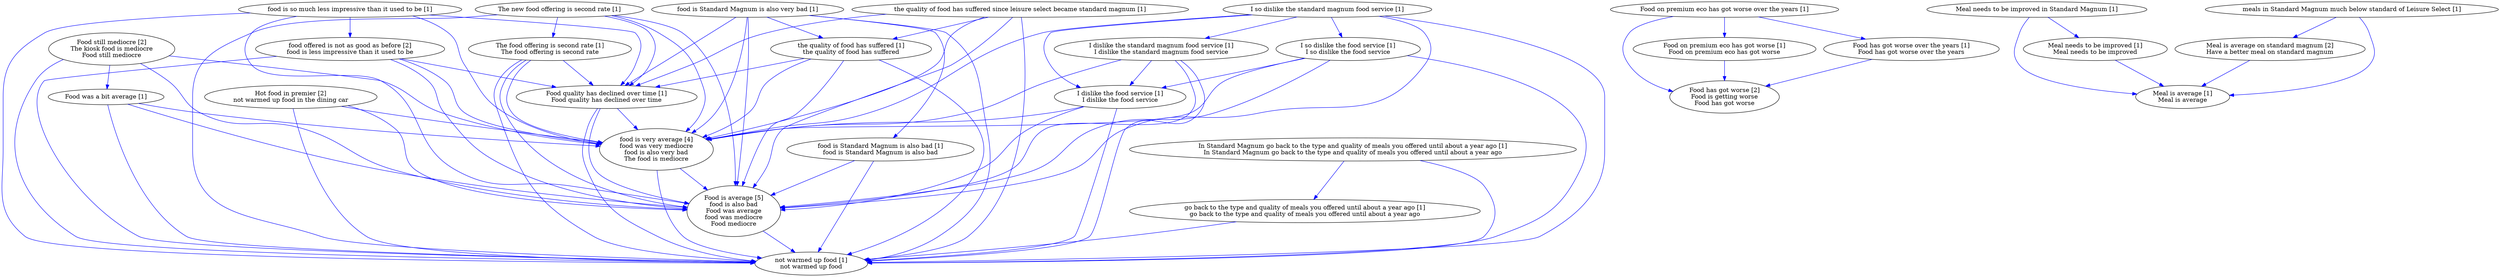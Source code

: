 digraph collapsedGraph {
"food offered is not as good as before [2]\nfood is less impressive than it used to be""Food still mediocre [2]\nThe kiosk food is mediocre\nFood still mediocre""Food is average [5]\nfood is also bad\nFood was average\nfood was mediocre\nFood mediocre""Hot food in premier [2]\nnot warmed up food in the dining car""Food has got worse [2]\nFood is getting worse\nFood has got worse""food is very average [4]\nfood was very mediocre\nfood is also very bad\nThe food is mediocre""Meal is average on standard magnum [2]\nHave a better meal on standard magnum""Food quality has declined over time [1]\nFood quality has declined over time""Food on premium eco has got worse over the years [1]""Food on premium eco has got worse [1]\nFood on premium eco has got worse""Food has got worse over the years [1]\nFood has got worse over the years""Food was a bit average [1]""I so dislike the standard magnum food service [1]""I dislike the standard magnum food service [1]\nI dislike the standard magnum food service""I dislike the food service [1]\nI dislike the food service""I so dislike the food service [1]\nI so dislike the food service""In Standard Magnum go back to the type and quality of meals you offered until about a year ago [1]\nIn Standard Magnum go back to the type and quality of meals you offered until about a year ago""go back to the type and quality of meals you offered until about a year ago [1]\ngo back to the type and quality of meals you offered until about a year ago""Meal is average [1]\nMeal is average""Meal needs to be improved in Standard Magnum [1]""Meal needs to be improved [1]\nMeal needs to be improved""The new food offering is second rate [1]""The food offering is second rate [1]\nThe food offering is second rate""food is Standard Magnum is also very bad [1]""food is Standard Magnum is also bad [1]\nfood is Standard Magnum is also bad""food is so much less impressive than it used to be [1]""meals in Standard Magnum much below standard of Leisure Select [1]""not warmed up food [1]\nnot warmed up food""the quality of food has suffered since leisure select became standard magnum [1]""the quality of food has suffered [1]\nthe quality of food has suffered""food is Standard Magnum is also very bad [1]" -> "Food is average [5]\nfood is also bad\nFood was average\nfood was mediocre\nFood mediocre" [color=blue]
"food is Standard Magnum is also very bad [1]" -> "food is very average [4]\nfood was very mediocre\nfood is also very bad\nThe food is mediocre" [color=blue]
"food is Standard Magnum is also bad [1]\nfood is Standard Magnum is also bad" -> "not warmed up food [1]\nnot warmed up food" [color=blue]
"I so dislike the standard magnum food service [1]" -> "not warmed up food [1]\nnot warmed up food" [color=blue]
"Food quality has declined over time [1]\nFood quality has declined over time" -> "food is very average [4]\nfood was very mediocre\nfood is also very bad\nThe food is mediocre" [color=blue]
"Hot food in premier [2]\nnot warmed up food in the dining car" -> "food is very average [4]\nfood was very mediocre\nfood is also very bad\nThe food is mediocre" [color=blue]
"food is Standard Magnum is also very bad [1]" -> "the quality of food has suffered [1]\nthe quality of food has suffered" [color=blue]
"Hot food in premier [2]\nnot warmed up food in the dining car" -> "not warmed up food [1]\nnot warmed up food" [color=blue]
"food is very average [4]\nfood was very mediocre\nfood is also very bad\nThe food is mediocre" -> "not warmed up food [1]\nnot warmed up food" [color=blue]
"food is Standard Magnum is also very bad [1]" -> "not warmed up food [1]\nnot warmed up food" [color=blue]
"food is very average [4]\nfood was very mediocre\nfood is also very bad\nThe food is mediocre" -> "Food is average [5]\nfood is also bad\nFood was average\nfood was mediocre\nFood mediocre" [color=blue]
"the quality of food has suffered since leisure select became standard magnum [1]" -> "Food is average [5]\nfood is also bad\nFood was average\nfood was mediocre\nFood mediocre" [color=blue]
"The food offering is second rate [1]\nThe food offering is second rate" -> "Food is average [5]\nfood is also bad\nFood was average\nfood was mediocre\nFood mediocre" [color=blue]
"food is Standard Magnum is also very bad [1]" -> "Food quality has declined over time [1]\nFood quality has declined over time" [color=blue]
"Food still mediocre [2]\nThe kiosk food is mediocre\nFood still mediocre" -> "not warmed up food [1]\nnot warmed up food" [color=blue]
"Meal needs to be improved [1]\nMeal needs to be improved" -> "Meal is average [1]\nMeal is average" [color=blue]
"Food is average [5]\nfood is also bad\nFood was average\nfood was mediocre\nFood mediocre" -> "not warmed up food [1]\nnot warmed up food" [color=blue]
"I dislike the food service [1]\nI dislike the food service" -> "not warmed up food [1]\nnot warmed up food" [color=blue]
"I dislike the food service [1]\nI dislike the food service" -> "food is very average [4]\nfood was very mediocre\nfood is also very bad\nThe food is mediocre" [color=blue]
"Food still mediocre [2]\nThe kiosk food is mediocre\nFood still mediocre" -> "food is very average [4]\nfood was very mediocre\nfood is also very bad\nThe food is mediocre" [color=blue]
"I so dislike the standard magnum food service [1]" -> "food is very average [4]\nfood was very mediocre\nfood is also very bad\nThe food is mediocre" [color=blue]
"food is so much less impressive than it used to be [1]" -> "not warmed up food [1]\nnot warmed up food" [color=blue]
"food is so much less impressive than it used to be [1]" -> "food offered is not as good as before [2]\nfood is less impressive than it used to be" [color=blue]
"the quality of food has suffered since leisure select became standard magnum [1]" -> "Food quality has declined over time [1]\nFood quality has declined over time" [color=blue]
"Meal needs to be improved in Standard Magnum [1]" -> "Meal is average [1]\nMeal is average" [color=blue]
"the quality of food has suffered [1]\nthe quality of food has suffered" -> "not warmed up food [1]\nnot warmed up food" [color=blue]
"the quality of food has suffered [1]\nthe quality of food has suffered" -> "food is very average [4]\nfood was very mediocre\nfood is also very bad\nThe food is mediocre" [color=blue]
"Food still mediocre [2]\nThe kiosk food is mediocre\nFood still mediocre" -> "Food is average [5]\nfood is also bad\nFood was average\nfood was mediocre\nFood mediocre" [color=blue]
"The new food offering is second rate [1]" -> "Food is average [5]\nfood is also bad\nFood was average\nfood was mediocre\nFood mediocre" [color=blue]
"Food was a bit average [1]" -> "not warmed up food [1]\nnot warmed up food" [color=blue]
"food offered is not as good as before [2]\nfood is less impressive than it used to be" -> "Food quality has declined over time [1]\nFood quality has declined over time" [color=blue]
"Hot food in premier [2]\nnot warmed up food in the dining car" -> "Food is average [5]\nfood is also bad\nFood was average\nfood was mediocre\nFood mediocre" [color=blue]
"Food was a bit average [1]" -> "food is very average [4]\nfood was very mediocre\nfood is also very bad\nThe food is mediocre" [color=blue]
"The food offering is second rate [1]\nThe food offering is second rate" -> "food is very average [4]\nfood was very mediocre\nfood is also very bad\nThe food is mediocre" [color=blue]
"I so dislike the standard magnum food service [1]" -> "Food is average [5]\nfood is also bad\nFood was average\nfood was mediocre\nFood mediocre" [color=blue]
"The food offering is second rate [1]\nThe food offering is second rate" -> "not warmed up food [1]\nnot warmed up food" [color=blue]
"Food still mediocre [2]\nThe kiosk food is mediocre\nFood still mediocre" -> "Food was a bit average [1]" [color=blue]
"I so dislike the food service [1]\nI so dislike the food service" -> "not warmed up food [1]\nnot warmed up food" [color=blue]
"I so dislike the food service [1]\nI so dislike the food service" -> "food is very average [4]\nfood was very mediocre\nfood is also very bad\nThe food is mediocre" [color=blue]
"Food quality has declined over time [1]\nFood quality has declined over time" -> "not warmed up food [1]\nnot warmed up food" [color=blue]
"food is Standard Magnum is also bad [1]\nfood is Standard Magnum is also bad" -> "Food is average [5]\nfood is also bad\nFood was average\nfood was mediocre\nFood mediocre" [color=blue]
"go back to the type and quality of meals you offered until about a year ago [1]\ngo back to the type and quality of meals you offered until about a year ago" -> "not warmed up food [1]\nnot warmed up food" [color=blue]
"meals in Standard Magnum much below standard of Leisure Select [1]" -> "Meal is average on standard magnum [2]\nHave a better meal on standard magnum" [color=blue]
"I dislike the standard magnum food service [1]\nI dislike the standard magnum food service" -> "not warmed up food [1]\nnot warmed up food" [color=blue]
"Food on premium eco has got worse [1]\nFood on premium eco has got worse" -> "Food has got worse [2]\nFood is getting worse\nFood has got worse" [color=blue]
"The new food offering is second rate [1]" -> "food is very average [4]\nfood was very mediocre\nfood is also very bad\nThe food is mediocre" [color=blue]
"The new food offering is second rate [1]" -> "not warmed up food [1]\nnot warmed up food" [color=blue]
"food is so much less impressive than it used to be [1]" -> "Food is average [5]\nfood is also bad\nFood was average\nfood was mediocre\nFood mediocre" [color=blue]
"food is so much less impressive than it used to be [1]" -> "food is very average [4]\nfood was very mediocre\nfood is also very bad\nThe food is mediocre" [color=blue]
"Food quality has declined over time [1]\nFood quality has declined over time" -> "Food is average [5]\nfood is also bad\nFood was average\nfood was mediocre\nFood mediocre" [color=blue]
"meals in Standard Magnum much below standard of Leisure Select [1]" -> "Meal is average [1]\nMeal is average" [color=blue]
"the quality of food has suffered [1]\nthe quality of food has suffered" -> "Food is average [5]\nfood is also bad\nFood was average\nfood was mediocre\nFood mediocre" [color=blue]
"I dislike the standard magnum food service [1]\nI dislike the standard magnum food service" -> "Food is average [5]\nfood is also bad\nFood was average\nfood was mediocre\nFood mediocre" [color=blue]
"Food was a bit average [1]" -> "Food is average [5]\nfood is also bad\nFood was average\nfood was mediocre\nFood mediocre" [color=blue]
"food offered is not as good as before [2]\nfood is less impressive than it used to be" -> "Food is average [5]\nfood is also bad\nFood was average\nfood was mediocre\nFood mediocre" [color=blue]
"I dislike the standard magnum food service [1]\nI dislike the standard magnum food service" -> "food is very average [4]\nfood was very mediocre\nfood is also very bad\nThe food is mediocre" [color=blue]
"Food on premium eco has got worse over the years [1]" -> "Food has got worse [2]\nFood is getting worse\nFood has got worse" [color=blue]
"The food offering is second rate [1]\nThe food offering is second rate" -> "Food quality has declined over time [1]\nFood quality has declined over time" [color=blue]
"The new food offering is second rate [1]" -> "Food quality has declined over time [1]\nFood quality has declined over time" [color=blue]
"food is so much less impressive than it used to be [1]" -> "Food quality has declined over time [1]\nFood quality has declined over time" [color=blue]
"the quality of food has suffered since leisure select became standard magnum [1]" -> "not warmed up food [1]\nnot warmed up food" [color=blue]
"the quality of food has suffered [1]\nthe quality of food has suffered" -> "Food quality has declined over time [1]\nFood quality has declined over time" [color=blue]
"food offered is not as good as before [2]\nfood is less impressive than it used to be" -> "not warmed up food [1]\nnot warmed up food" [color=blue]
"food offered is not as good as before [2]\nfood is less impressive than it used to be" -> "food is very average [4]\nfood was very mediocre\nfood is also very bad\nThe food is mediocre" [color=blue]
"Meal is average on standard magnum [2]\nHave a better meal on standard magnum" -> "Meal is average [1]\nMeal is average" [color=blue]
"I dislike the food service [1]\nI dislike the food service" -> "Food is average [5]\nfood is also bad\nFood was average\nfood was mediocre\nFood mediocre" [color=blue]
"the quality of food has suffered since leisure select became standard magnum [1]" -> "food is very average [4]\nfood was very mediocre\nfood is also very bad\nThe food is mediocre" [color=blue]
"In Standard Magnum go back to the type and quality of meals you offered until about a year ago [1]\nIn Standard Magnum go back to the type and quality of meals you offered until about a year ago" -> "not warmed up food [1]\nnot warmed up food" [color=blue]
"I so dislike the food service [1]\nI so dislike the food service" -> "Food is average [5]\nfood is also bad\nFood was average\nfood was mediocre\nFood mediocre" [color=blue]
"Food has got worse over the years [1]\nFood has got worse over the years" -> "Food has got worse [2]\nFood is getting worse\nFood has got worse" [color=blue]
"Food on premium eco has got worse over the years [1]" -> "Food on premium eco has got worse [1]\nFood on premium eco has got worse" [color=blue]
"Food on premium eco has got worse over the years [1]" -> "Food has got worse over the years [1]\nFood has got worse over the years" [color=blue]
"I so dislike the standard magnum food service [1]" -> "I dislike the standard magnum food service [1]\nI dislike the standard magnum food service" [color=blue]
"I dislike the standard magnum food service [1]\nI dislike the standard magnum food service" -> "I dislike the food service [1]\nI dislike the food service" [color=blue]
"I so dislike the standard magnum food service [1]" -> "I so dislike the food service [1]\nI so dislike the food service" [color=blue]
"I so dislike the food service [1]\nI so dislike the food service" -> "I dislike the food service [1]\nI dislike the food service" [color=blue]
"I so dislike the standard magnum food service [1]" -> "I dislike the food service [1]\nI dislike the food service" [color=blue]
"In Standard Magnum go back to the type and quality of meals you offered until about a year ago [1]\nIn Standard Magnum go back to the type and quality of meals you offered until about a year ago" -> "go back to the type and quality of meals you offered until about a year ago [1]\ngo back to the type and quality of meals you offered until about a year ago" [color=blue]
"Meal needs to be improved in Standard Magnum [1]" -> "Meal needs to be improved [1]\nMeal needs to be improved" [color=blue]
"The new food offering is second rate [1]" -> "The food offering is second rate [1]\nThe food offering is second rate" [color=blue]
"food is Standard Magnum is also very bad [1]" -> "food is Standard Magnum is also bad [1]\nfood is Standard Magnum is also bad" [color=blue]
"the quality of food has suffered since leisure select became standard magnum [1]" -> "the quality of food has suffered [1]\nthe quality of food has suffered" [color=blue]
}